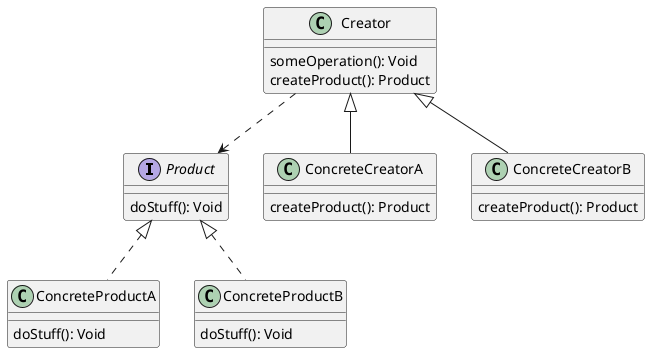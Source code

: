 @startuml
Product <|.. ConcreteProductA
Product <|.. ConcreteProductB
Creator ..> Product
Creator <|-- ConcreteCreatorA
Creator <|-- ConcreteCreatorB

interface Product {
  doStuff(): Void
}

class Creator {
  someOperation(): Void
  createProduct(): Product
}

class ConcreteCreatorA {
  createProduct(): Product
}

class ConcreteCreatorB {
  createProduct(): Product
}

class ConcreteProductA {
  doStuff(): Void
}

class ConcreteProductB {
  doStuff(): Void
}

@enduml